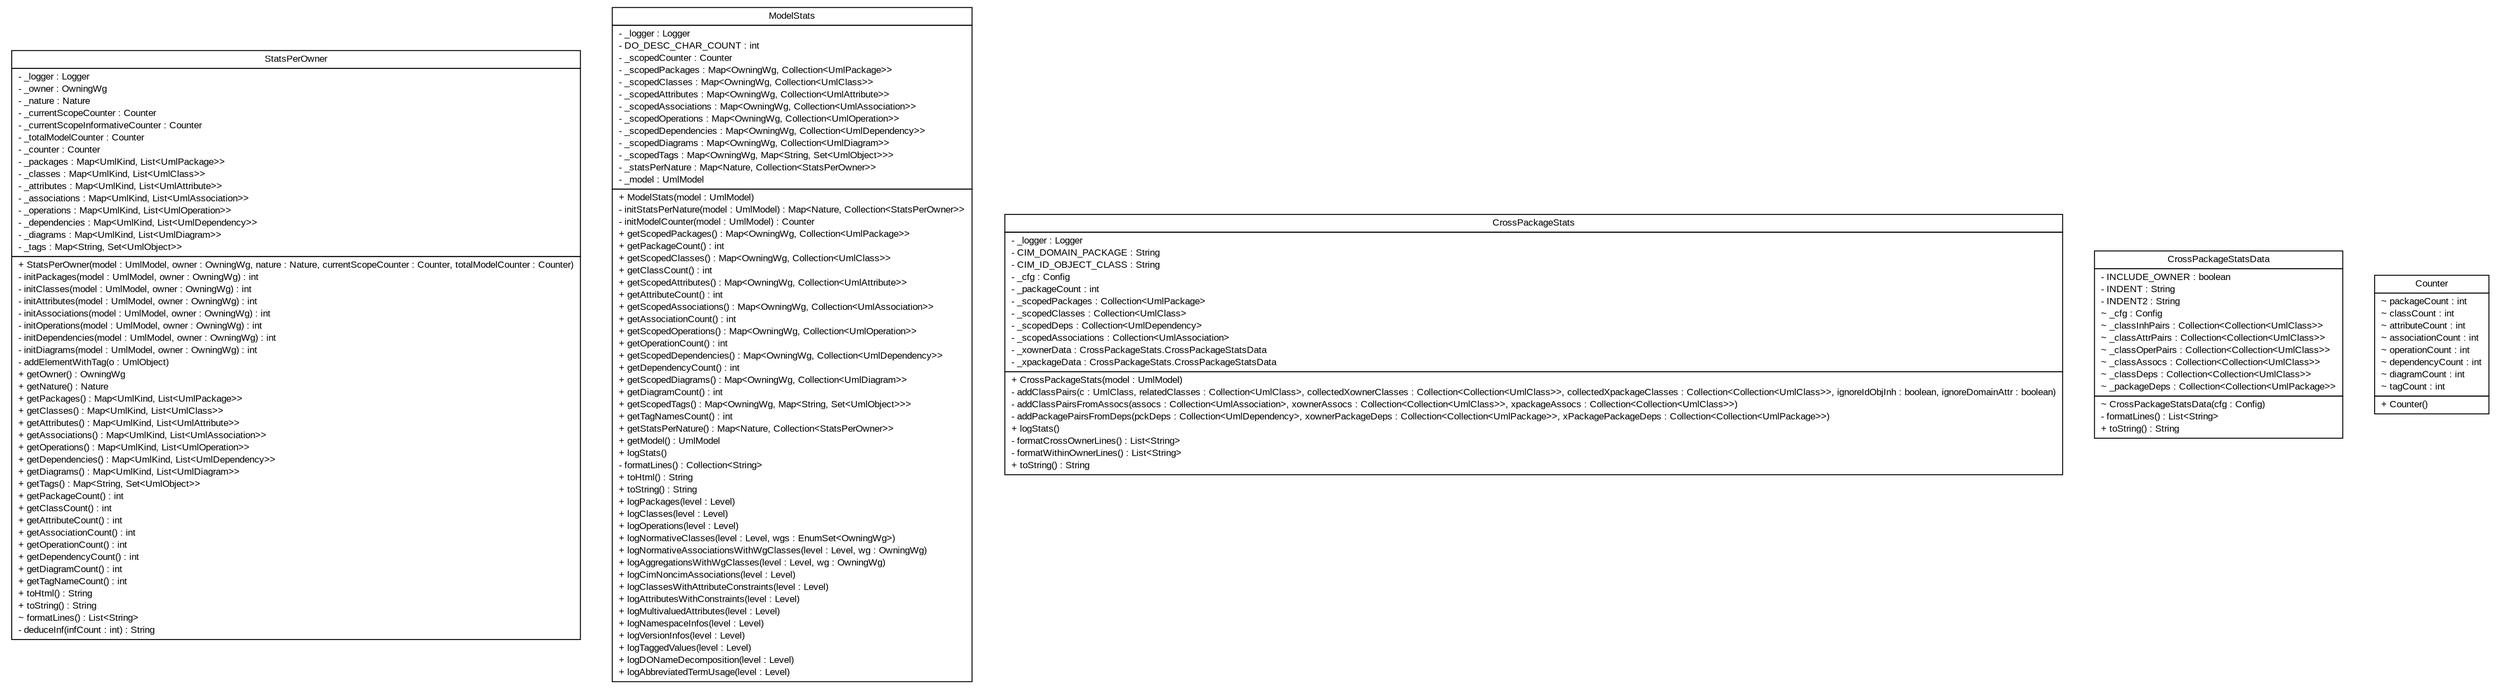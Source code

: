 #!/usr/local/bin/dot
#
# Class diagram 
# Generated by UMLGraph version R5_6_6-6-g3bdff0 (http://www.umlgraph.org/)
#

digraph G {
	edge [fontname="arial",fontsize=10,labelfontname="arial",labelfontsize=10];
	node [fontname="arial",fontsize=10,shape=plaintext];
	nodesep=0.25;
	ranksep=0.5;
	// org.tanjakostic.jcleancim.statistics.StatsPerOwner
	c9366 [label=<<table title="org.tanjakostic.jcleancim.statistics.StatsPerOwner" border="0" cellborder="1" cellspacing="0" cellpadding="2" port="p" href="./StatsPerOwner.html">
		<tr><td><table border="0" cellspacing="0" cellpadding="1">
<tr><td align="center" balign="center"> StatsPerOwner </td></tr>
		</table></td></tr>
		<tr><td><table border="0" cellspacing="0" cellpadding="1">
<tr><td align="left" balign="left"> - _logger : Logger </td></tr>
<tr><td align="left" balign="left"> - _owner : OwningWg </td></tr>
<tr><td align="left" balign="left"> - _nature : Nature </td></tr>
<tr><td align="left" balign="left"> - _currentScopeCounter : Counter </td></tr>
<tr><td align="left" balign="left"> - _currentScopeInformativeCounter : Counter </td></tr>
<tr><td align="left" balign="left"> - _totalModelCounter : Counter </td></tr>
<tr><td align="left" balign="left"> - _counter : Counter </td></tr>
<tr><td align="left" balign="left"> - _packages : Map&lt;UmlKind, List&lt;UmlPackage&gt;&gt; </td></tr>
<tr><td align="left" balign="left"> - _classes : Map&lt;UmlKind, List&lt;UmlClass&gt;&gt; </td></tr>
<tr><td align="left" balign="left"> - _attributes : Map&lt;UmlKind, List&lt;UmlAttribute&gt;&gt; </td></tr>
<tr><td align="left" balign="left"> - _associations : Map&lt;UmlKind, List&lt;UmlAssociation&gt;&gt; </td></tr>
<tr><td align="left" balign="left"> - _operations : Map&lt;UmlKind, List&lt;UmlOperation&gt;&gt; </td></tr>
<tr><td align="left" balign="left"> - _dependencies : Map&lt;UmlKind, List&lt;UmlDependency&gt;&gt; </td></tr>
<tr><td align="left" balign="left"> - _diagrams : Map&lt;UmlKind, List&lt;UmlDiagram&gt;&gt; </td></tr>
<tr><td align="left" balign="left"> - _tags : Map&lt;String, Set&lt;UmlObject&gt;&gt; </td></tr>
		</table></td></tr>
		<tr><td><table border="0" cellspacing="0" cellpadding="1">
<tr><td align="left" balign="left"> + StatsPerOwner(model : UmlModel, owner : OwningWg, nature : Nature, currentScopeCounter : Counter, totalModelCounter : Counter) </td></tr>
<tr><td align="left" balign="left"> - initPackages(model : UmlModel, owner : OwningWg) : int </td></tr>
<tr><td align="left" balign="left"> - initClasses(model : UmlModel, owner : OwningWg) : int </td></tr>
<tr><td align="left" balign="left"> - initAttributes(model : UmlModel, owner : OwningWg) : int </td></tr>
<tr><td align="left" balign="left"> - initAssociations(model : UmlModel, owner : OwningWg) : int </td></tr>
<tr><td align="left" balign="left"> - initOperations(model : UmlModel, owner : OwningWg) : int </td></tr>
<tr><td align="left" balign="left"> - initDependencies(model : UmlModel, owner : OwningWg) : int </td></tr>
<tr><td align="left" balign="left"> - initDiagrams(model : UmlModel, owner : OwningWg) : int </td></tr>
<tr><td align="left" balign="left"> - addElementWithTag(o : UmlObject) </td></tr>
<tr><td align="left" balign="left"> + getOwner() : OwningWg </td></tr>
<tr><td align="left" balign="left"> + getNature() : Nature </td></tr>
<tr><td align="left" balign="left"> + getPackages() : Map&lt;UmlKind, List&lt;UmlPackage&gt;&gt; </td></tr>
<tr><td align="left" balign="left"> + getClasses() : Map&lt;UmlKind, List&lt;UmlClass&gt;&gt; </td></tr>
<tr><td align="left" balign="left"> + getAttributes() : Map&lt;UmlKind, List&lt;UmlAttribute&gt;&gt; </td></tr>
<tr><td align="left" balign="left"> + getAssociations() : Map&lt;UmlKind, List&lt;UmlAssociation&gt;&gt; </td></tr>
<tr><td align="left" balign="left"> + getOperations() : Map&lt;UmlKind, List&lt;UmlOperation&gt;&gt; </td></tr>
<tr><td align="left" balign="left"> + getDependencies() : Map&lt;UmlKind, List&lt;UmlDependency&gt;&gt; </td></tr>
<tr><td align="left" balign="left"> + getDiagrams() : Map&lt;UmlKind, List&lt;UmlDiagram&gt;&gt; </td></tr>
<tr><td align="left" balign="left"> + getTags() : Map&lt;String, Set&lt;UmlObject&gt;&gt; </td></tr>
<tr><td align="left" balign="left"> + getPackageCount() : int </td></tr>
<tr><td align="left" balign="left"> + getClassCount() : int </td></tr>
<tr><td align="left" balign="left"> + getAttributeCount() : int </td></tr>
<tr><td align="left" balign="left"> + getAssociationCount() : int </td></tr>
<tr><td align="left" balign="left"> + getOperationCount() : int </td></tr>
<tr><td align="left" balign="left"> + getDependencyCount() : int </td></tr>
<tr><td align="left" balign="left"> + getDiagramCount() : int </td></tr>
<tr><td align="left" balign="left"> + getTagNameCount() : int </td></tr>
<tr><td align="left" balign="left"> + toHtml() : String </td></tr>
<tr><td align="left" balign="left"> + toString() : String </td></tr>
<tr><td align="left" balign="left"> ~ formatLines() : List&lt;String&gt; </td></tr>
<tr><td align="left" balign="left"> - deduceInf(infCount : int) : String </td></tr>
		</table></td></tr>
		</table>>, URL="./StatsPerOwner.html", fontname="arial", fontcolor="black", fontsize=10.0];
	// org.tanjakostic.jcleancim.statistics.ModelStats
	c9367 [label=<<table title="org.tanjakostic.jcleancim.statistics.ModelStats" border="0" cellborder="1" cellspacing="0" cellpadding="2" port="p" href="./ModelStats.html">
		<tr><td><table border="0" cellspacing="0" cellpadding="1">
<tr><td align="center" balign="center"> ModelStats </td></tr>
		</table></td></tr>
		<tr><td><table border="0" cellspacing="0" cellpadding="1">
<tr><td align="left" balign="left"> - _logger : Logger </td></tr>
<tr><td align="left" balign="left"> - DO_DESC_CHAR_COUNT : int </td></tr>
<tr><td align="left" balign="left"> - _scopedCounter : Counter </td></tr>
<tr><td align="left" balign="left"> - _scopedPackages : Map&lt;OwningWg, Collection&lt;UmlPackage&gt;&gt; </td></tr>
<tr><td align="left" balign="left"> - _scopedClasses : Map&lt;OwningWg, Collection&lt;UmlClass&gt;&gt; </td></tr>
<tr><td align="left" balign="left"> - _scopedAttributes : Map&lt;OwningWg, Collection&lt;UmlAttribute&gt;&gt; </td></tr>
<tr><td align="left" balign="left"> - _scopedAssociations : Map&lt;OwningWg, Collection&lt;UmlAssociation&gt;&gt; </td></tr>
<tr><td align="left" balign="left"> - _scopedOperations : Map&lt;OwningWg, Collection&lt;UmlOperation&gt;&gt; </td></tr>
<tr><td align="left" balign="left"> - _scopedDependencies : Map&lt;OwningWg, Collection&lt;UmlDependency&gt;&gt; </td></tr>
<tr><td align="left" balign="left"> - _scopedDiagrams : Map&lt;OwningWg, Collection&lt;UmlDiagram&gt;&gt; </td></tr>
<tr><td align="left" balign="left"> - _scopedTags : Map&lt;OwningWg, Map&lt;String, Set&lt;UmlObject&gt;&gt;&gt; </td></tr>
<tr><td align="left" balign="left"> - _statsPerNature : Map&lt;Nature, Collection&lt;StatsPerOwner&gt;&gt; </td></tr>
<tr><td align="left" balign="left"> - _model : UmlModel </td></tr>
		</table></td></tr>
		<tr><td><table border="0" cellspacing="0" cellpadding="1">
<tr><td align="left" balign="left"> + ModelStats(model : UmlModel) </td></tr>
<tr><td align="left" balign="left"> - initStatsPerNature(model : UmlModel) : Map&lt;Nature, Collection&lt;StatsPerOwner&gt;&gt; </td></tr>
<tr><td align="left" balign="left"> - initModelCounter(model : UmlModel) : Counter </td></tr>
<tr><td align="left" balign="left"> + getScopedPackages() : Map&lt;OwningWg, Collection&lt;UmlPackage&gt;&gt; </td></tr>
<tr><td align="left" balign="left"> + getPackageCount() : int </td></tr>
<tr><td align="left" balign="left"> + getScopedClasses() : Map&lt;OwningWg, Collection&lt;UmlClass&gt;&gt; </td></tr>
<tr><td align="left" balign="left"> + getClassCount() : int </td></tr>
<tr><td align="left" balign="left"> + getScopedAttributes() : Map&lt;OwningWg, Collection&lt;UmlAttribute&gt;&gt; </td></tr>
<tr><td align="left" balign="left"> + getAttributeCount() : int </td></tr>
<tr><td align="left" balign="left"> + getScopedAssociations() : Map&lt;OwningWg, Collection&lt;UmlAssociation&gt;&gt; </td></tr>
<tr><td align="left" balign="left"> + getAssociationCount() : int </td></tr>
<tr><td align="left" balign="left"> + getScopedOperations() : Map&lt;OwningWg, Collection&lt;UmlOperation&gt;&gt; </td></tr>
<tr><td align="left" balign="left"> + getOperationCount() : int </td></tr>
<tr><td align="left" balign="left"> + getScopedDependencies() : Map&lt;OwningWg, Collection&lt;UmlDependency&gt;&gt; </td></tr>
<tr><td align="left" balign="left"> + getDependencyCount() : int </td></tr>
<tr><td align="left" balign="left"> + getScopedDiagrams() : Map&lt;OwningWg, Collection&lt;UmlDiagram&gt;&gt; </td></tr>
<tr><td align="left" balign="left"> + getDiagramCount() : int </td></tr>
<tr><td align="left" balign="left"> + getScopedTags() : Map&lt;OwningWg, Map&lt;String, Set&lt;UmlObject&gt;&gt;&gt; </td></tr>
<tr><td align="left" balign="left"> + getTagNamesCount() : int </td></tr>
<tr><td align="left" balign="left"> + getStatsPerNature() : Map&lt;Nature, Collection&lt;StatsPerOwner&gt;&gt; </td></tr>
<tr><td align="left" balign="left"> + getModel() : UmlModel </td></tr>
<tr><td align="left" balign="left"> + logStats() </td></tr>
<tr><td align="left" balign="left"> - formatLines() : Collection&lt;String&gt; </td></tr>
<tr><td align="left" balign="left"> + toHtml() : String </td></tr>
<tr><td align="left" balign="left"> + toString() : String </td></tr>
<tr><td align="left" balign="left"> + logPackages(level : Level) </td></tr>
<tr><td align="left" balign="left"> + logClasses(level : Level) </td></tr>
<tr><td align="left" balign="left"> + logOperations(level : Level) </td></tr>
<tr><td align="left" balign="left"> + logNormativeClasses(level : Level, wgs : EnumSet&lt;OwningWg&gt;) </td></tr>
<tr><td align="left" balign="left"> + logNormativeAssociationsWithWgClasses(level : Level, wg : OwningWg) </td></tr>
<tr><td align="left" balign="left"> + logAggregationsWithWgClasses(level : Level, wg : OwningWg) </td></tr>
<tr><td align="left" balign="left"> + logCimNoncimAssociations(level : Level) </td></tr>
<tr><td align="left" balign="left"> + logClassesWithAttributeConstraints(level : Level) </td></tr>
<tr><td align="left" balign="left"> + logAttributesWithConstraints(level : Level) </td></tr>
<tr><td align="left" balign="left"> + logMultivaluedAttributes(level : Level) </td></tr>
<tr><td align="left" balign="left"> + logNamespaceInfos(level : Level) </td></tr>
<tr><td align="left" balign="left"> + logVersionInfos(level : Level) </td></tr>
<tr><td align="left" balign="left"> + logTaggedValues(level : Level) </td></tr>
<tr><td align="left" balign="left"> + logDONameDecomposition(level : Level) </td></tr>
<tr><td align="left" balign="left"> + logAbbreviatedTermUsage(level : Level) </td></tr>
		</table></td></tr>
		</table>>, URL="./ModelStats.html", fontname="arial", fontcolor="black", fontsize=10.0];
	// org.tanjakostic.jcleancim.statistics.CrossPackageStats
	c9368 [label=<<table title="org.tanjakostic.jcleancim.statistics.CrossPackageStats" border="0" cellborder="1" cellspacing="0" cellpadding="2" port="p" href="./CrossPackageStats.html">
		<tr><td><table border="0" cellspacing="0" cellpadding="1">
<tr><td align="center" balign="center"> CrossPackageStats </td></tr>
		</table></td></tr>
		<tr><td><table border="0" cellspacing="0" cellpadding="1">
<tr><td align="left" balign="left"> - _logger : Logger </td></tr>
<tr><td align="left" balign="left"> - CIM_DOMAIN_PACKAGE : String </td></tr>
<tr><td align="left" balign="left"> - CIM_ID_OBJECT_CLASS : String </td></tr>
<tr><td align="left" balign="left"> - _cfg : Config </td></tr>
<tr><td align="left" balign="left"> - _packageCount : int </td></tr>
<tr><td align="left" balign="left"> - _scopedPackages : Collection&lt;UmlPackage&gt; </td></tr>
<tr><td align="left" balign="left"> - _scopedClasses : Collection&lt;UmlClass&gt; </td></tr>
<tr><td align="left" balign="left"> - _scopedDeps : Collection&lt;UmlDependency&gt; </td></tr>
<tr><td align="left" balign="left"> - _scopedAssociations : Collection&lt;UmlAssociation&gt; </td></tr>
<tr><td align="left" balign="left"> - _xownerData : CrossPackageStats.CrossPackageStatsData </td></tr>
<tr><td align="left" balign="left"> - _xpackageData : CrossPackageStats.CrossPackageStatsData </td></tr>
		</table></td></tr>
		<tr><td><table border="0" cellspacing="0" cellpadding="1">
<tr><td align="left" balign="left"> + CrossPackageStats(model : UmlModel) </td></tr>
<tr><td align="left" balign="left"> - addClassPairs(c : UmlClass, relatedClasses : Collection&lt;UmlClass&gt;, collectedXownerClasses : Collection&lt;Collection&lt;UmlClass&gt;&gt;, collectedXpackageClasses : Collection&lt;Collection&lt;UmlClass&gt;&gt;, ignoreIdObjInh : boolean, ignoreDomainAttr : boolean) </td></tr>
<tr><td align="left" balign="left"> - addClassPairsFromAssocs(assocs : Collection&lt;UmlAssociation&gt;, xownerAssocs : Collection&lt;Collection&lt;UmlClass&gt;&gt;, xpackageAssocs : Collection&lt;Collection&lt;UmlClass&gt;&gt;) </td></tr>
<tr><td align="left" balign="left"> - addPackagePairsFromDeps(pckDeps : Collection&lt;UmlDependency&gt;, xownerPackageDeps : Collection&lt;Collection&lt;UmlPackage&gt;&gt;, xPackagePackageDeps : Collection&lt;Collection&lt;UmlPackage&gt;&gt;) </td></tr>
<tr><td align="left" balign="left"> + logStats() </td></tr>
<tr><td align="left" balign="left"> - formatCrossOwnerLines() : List&lt;String&gt; </td></tr>
<tr><td align="left" balign="left"> - formatWithinOwnerLines() : List&lt;String&gt; </td></tr>
<tr><td align="left" balign="left"> + toString() : String </td></tr>
		</table></td></tr>
		</table>>, URL="./CrossPackageStats.html", fontname="arial", fontcolor="black", fontsize=10.0];
	// org.tanjakostic.jcleancim.statistics.CrossPackageStats.CrossPackageStatsData
	c9369 [label=<<table title="org.tanjakostic.jcleancim.statistics.CrossPackageStats.CrossPackageStatsData" border="0" cellborder="1" cellspacing="0" cellpadding="2" port="p" href="./CrossPackageStats.CrossPackageStatsData.html">
		<tr><td><table border="0" cellspacing="0" cellpadding="1">
<tr><td align="center" balign="center"> CrossPackageStatsData </td></tr>
		</table></td></tr>
		<tr><td><table border="0" cellspacing="0" cellpadding="1">
<tr><td align="left" balign="left"> - INCLUDE_OWNER : boolean </td></tr>
<tr><td align="left" balign="left"> - INDENT : String </td></tr>
<tr><td align="left" balign="left"> - INDENT2 : String </td></tr>
<tr><td align="left" balign="left"> ~ _cfg : Config </td></tr>
<tr><td align="left" balign="left"> ~ _classInhPairs : Collection&lt;Collection&lt;UmlClass&gt;&gt; </td></tr>
<tr><td align="left" balign="left"> ~ _classAttrPairs : Collection&lt;Collection&lt;UmlClass&gt;&gt; </td></tr>
<tr><td align="left" balign="left"> ~ _classOperPairs : Collection&lt;Collection&lt;UmlClass&gt;&gt; </td></tr>
<tr><td align="left" balign="left"> ~ _classAssocs : Collection&lt;Collection&lt;UmlClass&gt;&gt; </td></tr>
<tr><td align="left" balign="left"> ~ _classDeps : Collection&lt;Collection&lt;UmlClass&gt;&gt; </td></tr>
<tr><td align="left" balign="left"> ~ _packageDeps : Collection&lt;Collection&lt;UmlPackage&gt;&gt; </td></tr>
		</table></td></tr>
		<tr><td><table border="0" cellspacing="0" cellpadding="1">
<tr><td align="left" balign="left"> ~ CrossPackageStatsData(cfg : Config) </td></tr>
<tr><td align="left" balign="left"> - formatLines() : List&lt;String&gt; </td></tr>
<tr><td align="left" balign="left"> + toString() : String </td></tr>
		</table></td></tr>
		</table>>, URL="./CrossPackageStats.CrossPackageStatsData.html", fontname="arial", fontcolor="black", fontsize=10.0];
	// org.tanjakostic.jcleancim.statistics.Counter
	c9370 [label=<<table title="org.tanjakostic.jcleancim.statistics.Counter" border="0" cellborder="1" cellspacing="0" cellpadding="2" port="p" href="./Counter.html">
		<tr><td><table border="0" cellspacing="0" cellpadding="1">
<tr><td align="center" balign="center"> Counter </td></tr>
		</table></td></tr>
		<tr><td><table border="0" cellspacing="0" cellpadding="1">
<tr><td align="left" balign="left"> ~ packageCount : int </td></tr>
<tr><td align="left" balign="left"> ~ classCount : int </td></tr>
<tr><td align="left" balign="left"> ~ attributeCount : int </td></tr>
<tr><td align="left" balign="left"> ~ associationCount : int </td></tr>
<tr><td align="left" balign="left"> ~ operationCount : int </td></tr>
<tr><td align="left" balign="left"> ~ dependencyCount : int </td></tr>
<tr><td align="left" balign="left"> ~ diagramCount : int </td></tr>
<tr><td align="left" balign="left"> ~ tagCount : int </td></tr>
		</table></td></tr>
		<tr><td><table border="0" cellspacing="0" cellpadding="1">
<tr><td align="left" balign="left"> + Counter() </td></tr>
		</table></td></tr>
		</table>>, URL="./Counter.html", fontname="arial", fontcolor="black", fontsize=10.0];
}

